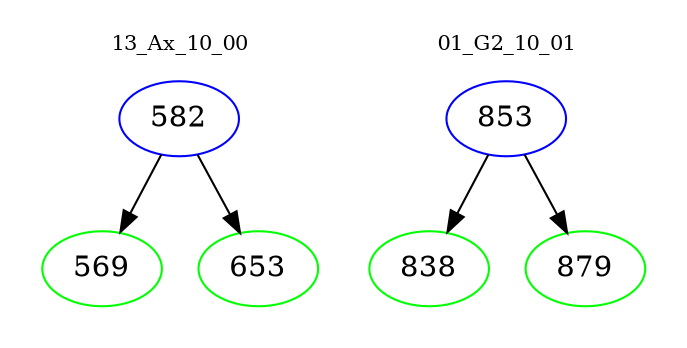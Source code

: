 digraph{
subgraph cluster_0 {
color = white
label = "13_Ax_10_00";
fontsize=10;
T0_582 [label="582", color="blue"]
T0_582 -> T0_569 [color="black"]
T0_569 [label="569", color="green"]
T0_582 -> T0_653 [color="black"]
T0_653 [label="653", color="green"]
}
subgraph cluster_1 {
color = white
label = "01_G2_10_01";
fontsize=10;
T1_853 [label="853", color="blue"]
T1_853 -> T1_838 [color="black"]
T1_838 [label="838", color="green"]
T1_853 -> T1_879 [color="black"]
T1_879 [label="879", color="green"]
}
}
